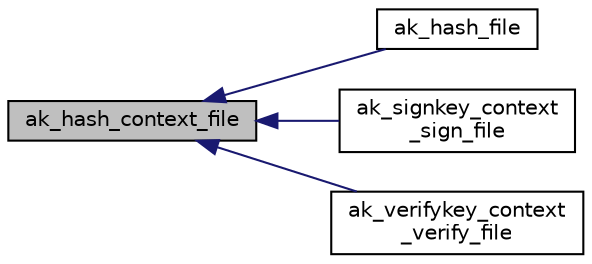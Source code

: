digraph "ak_hash_context_file"
{
  edge [fontname="Helvetica",fontsize="10",labelfontname="Helvetica",labelfontsize="10"];
  node [fontname="Helvetica",fontsize="10",shape=record];
  rankdir="LR";
  Node1 [label="ak_hash_context_file",height=0.2,width=0.4,color="black", fillcolor="grey75", style="filled", fontcolor="black"];
  Node1 -> Node2 [dir="back",color="midnightblue",fontsize="10",style="solid",fontname="Helvetica"];
  Node2 [label="ak_hash_file",height=0.2,width=0.4,color="black", fillcolor="white", style="filled",URL="$libakrypt_8h.html#a947f1032e81c23f725b96290154c093b",tooltip="Хеширование заданного файла. "];
  Node1 -> Node3 [dir="back",color="midnightblue",fontsize="10",style="solid",fontname="Helvetica"];
  Node3 [label="ak_signkey_context\l_sign_file",height=0.2,width=0.4,color="black", fillcolor="white", style="filled",URL="$ak__sign_8h.html#a9f193708b3158911311b858cb4aa37be",tooltip="Выработка электронной подписи для заданного файла. "];
  Node1 -> Node4 [dir="back",color="midnightblue",fontsize="10",style="solid",fontname="Helvetica"];
  Node4 [label="ak_verifykey_context\l_verify_file",height=0.2,width=0.4,color="black", fillcolor="white", style="filled",URL="$ak__sign_8h.html#a2fddbc6eacb3d6efdd262ebeda8b5d5e",tooltip="Проверка электронной подписи для заданного файла. "];
}
